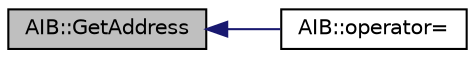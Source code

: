digraph "AIB::GetAddress"
{
  edge [fontname="Helvetica",fontsize="10",labelfontname="Helvetica",labelfontsize="10"];
  node [fontname="Helvetica",fontsize="10",shape=record];
  rankdir="LR";
  Node1 [label="AIB::GetAddress",height=0.2,width=0.4,color="black", fillcolor="grey75", style="filled", fontcolor="black"];
  Node1 -> Node2 [dir="back",color="midnightblue",fontsize="10",style="solid"];
  Node2 [label="AIB::operator=",height=0.2,width=0.4,color="black", fillcolor="white", style="filled",URL="$class_a_i_b.html#a77b6f74ea3ef39cb1ccb916db7a48740"];
}
